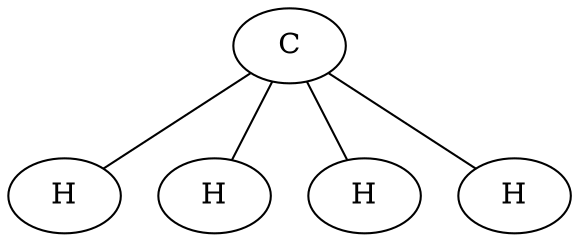 graph {
    h1 [label="H"]
    h2 [label="H"]
    h3 [label="H"]
    h4 [label="H"]
    c [label="C"]

    c -- h1
    c -- h2
    c -- h3
    c -- h4
}
